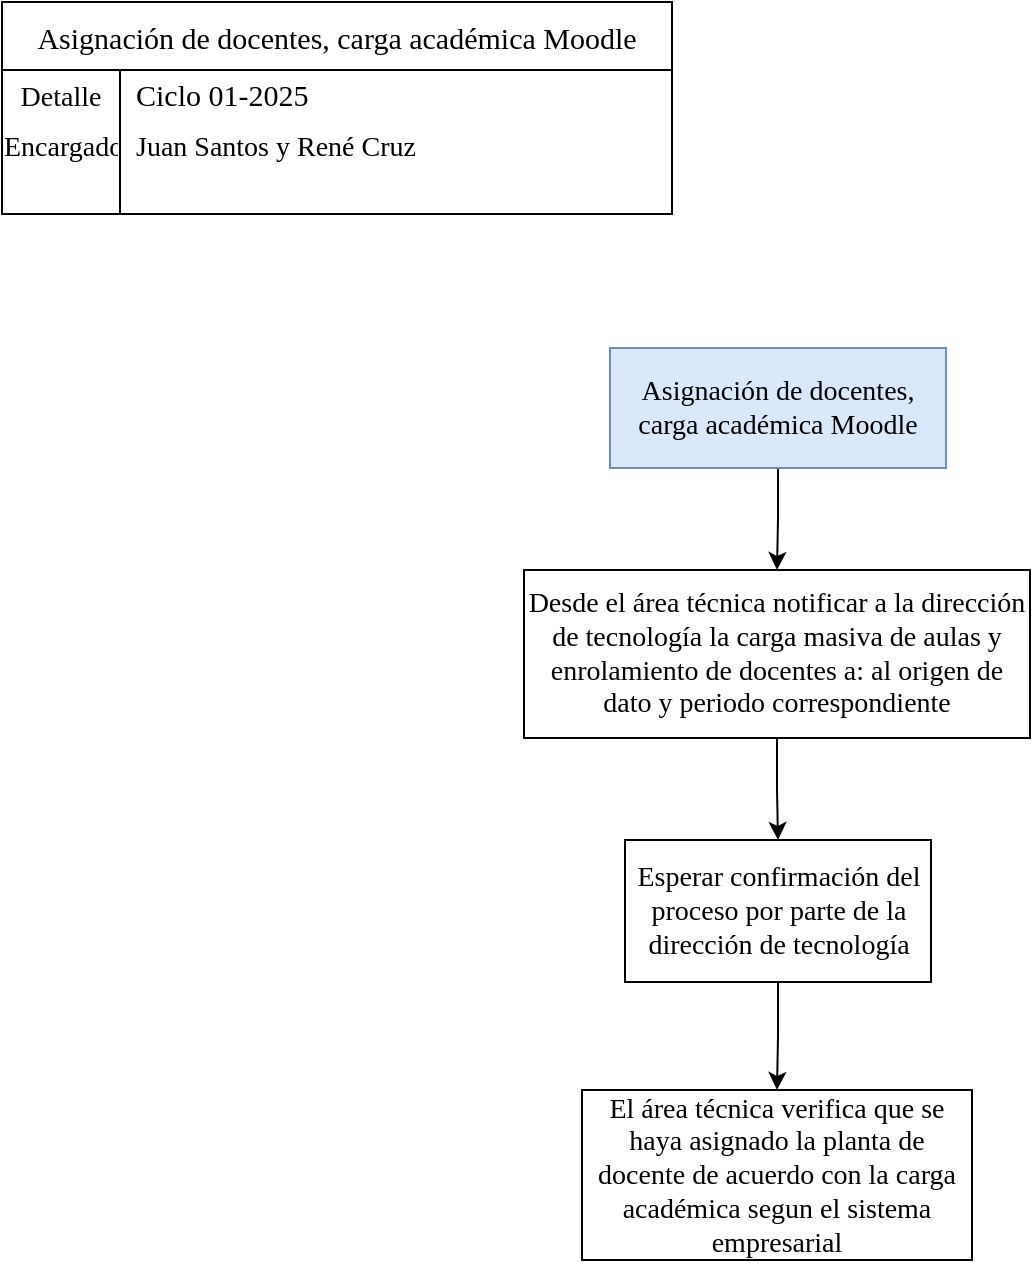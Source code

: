 <mxfile version="28.0.6">
  <diagram name="Página-1" id="ciTs093ULn58buCylY2P">
    <mxGraphModel dx="1426" dy="841" grid="0" gridSize="10" guides="1" tooltips="1" connect="1" arrows="1" fold="1" page="1" pageScale="1" pageWidth="827" pageHeight="1169" math="0" shadow="0">
      <root>
        <mxCell id="0" />
        <mxCell id="1" parent="0" />
        <mxCell id="e2N3fmrhho6OLE5eUUJh-1" value="Asignación de docentes, carga académica Moodle" style="shape=table;startSize=34;container=1;collapsible=0;childLayout=tableLayout;fixedRows=1;rowLines=0;fontStyle=0;fontSize=15;fontFamily=Times New Roman;" parent="1" vertex="1">
          <mxGeometry x="26" y="25" width="335" height="106" as="geometry" />
        </mxCell>
        <mxCell id="e2N3fmrhho6OLE5eUUJh-2" value="" style="shape=tableRow;horizontal=0;startSize=0;swimlaneHead=0;swimlaneBody=0;top=0;left=0;bottom=0;right=0;collapsible=0;dropTarget=0;fillColor=none;points=[[0,0.5],[1,0.5]];portConstraint=eastwest;strokeColor=inherit;fontSize=16;fontFamily=Times New Roman;" parent="e2N3fmrhho6OLE5eUUJh-1" vertex="1">
          <mxGeometry y="34" width="335" height="22" as="geometry" />
        </mxCell>
        <mxCell id="e2N3fmrhho6OLE5eUUJh-3" value="&lt;font style=&quot;font-size: 14px;&quot;&gt;Detalle&lt;/font&gt;&lt;div&gt;&lt;br&gt;&lt;/div&gt;" style="shape=partialRectangle;html=1;whiteSpace=wrap;connectable=0;fillColor=none;top=0;left=0;bottom=0;right=0;overflow=hidden;pointerEvents=1;strokeColor=inherit;fontSize=16;fontFamily=Times New Roman;" parent="e2N3fmrhho6OLE5eUUJh-2" vertex="1">
          <mxGeometry width="59" height="22" as="geometry">
            <mxRectangle width="59" height="22" as="alternateBounds" />
          </mxGeometry>
        </mxCell>
        <mxCell id="e2N3fmrhho6OLE5eUUJh-4" value="&lt;font style=&quot;font-size: 15px;&quot;&gt;Ciclo 01-2025&lt;/font&gt;" style="shape=partialRectangle;html=1;whiteSpace=wrap;connectable=0;fillColor=none;top=0;left=0;bottom=0;right=0;align=left;spacingLeft=6;overflow=hidden;strokeColor=inherit;fontSize=16;fontFamily=Times New Roman;" parent="e2N3fmrhho6OLE5eUUJh-2" vertex="1">
          <mxGeometry x="59" width="276" height="22" as="geometry">
            <mxRectangle width="276" height="22" as="alternateBounds" />
          </mxGeometry>
        </mxCell>
        <mxCell id="e2N3fmrhho6OLE5eUUJh-5" value="" style="shape=tableRow;horizontal=0;startSize=0;swimlaneHead=0;swimlaneBody=0;top=0;left=0;bottom=0;right=0;collapsible=0;dropTarget=0;fillColor=none;points=[[0,0.5],[1,0.5]];portConstraint=eastwest;strokeColor=inherit;fontSize=16;fontFamily=Times New Roman;" parent="e2N3fmrhho6OLE5eUUJh-1" vertex="1">
          <mxGeometry y="56" width="335" height="30" as="geometry" />
        </mxCell>
        <mxCell id="e2N3fmrhho6OLE5eUUJh-6" value="&lt;font style=&quot;font-size: 14px;&quot;&gt;Encargado&lt;/font&gt;" style="shape=partialRectangle;html=1;whiteSpace=wrap;connectable=0;fillColor=none;top=0;left=0;bottom=0;right=0;overflow=hidden;strokeColor=inherit;fontSize=16;fontFamily=Times New Roman;" parent="e2N3fmrhho6OLE5eUUJh-5" vertex="1">
          <mxGeometry width="59" height="30" as="geometry">
            <mxRectangle width="59" height="30" as="alternateBounds" />
          </mxGeometry>
        </mxCell>
        <mxCell id="e2N3fmrhho6OLE5eUUJh-7" value="&lt;span style=&quot;font-size: 14px;&quot;&gt;Juan Santos y René Cruz&lt;/span&gt;" style="shape=partialRectangle;html=1;whiteSpace=wrap;connectable=0;fillColor=none;top=0;left=0;bottom=0;right=0;align=left;spacingLeft=6;overflow=hidden;strokeColor=inherit;fontSize=16;fontFamily=Times New Roman;" parent="e2N3fmrhho6OLE5eUUJh-5" vertex="1">
          <mxGeometry x="59" width="276" height="30" as="geometry">
            <mxRectangle width="276" height="30" as="alternateBounds" />
          </mxGeometry>
        </mxCell>
        <mxCell id="e2N3fmrhho6OLE5eUUJh-8" value="" style="shape=tableRow;horizontal=0;startSize=0;swimlaneHead=0;swimlaneBody=0;top=0;left=0;bottom=0;right=0;collapsible=0;dropTarget=0;fillColor=none;points=[[0,0.5],[1,0.5]];portConstraint=eastwest;strokeColor=inherit;fontSize=16;fontFamily=Times New Roman;" parent="e2N3fmrhho6OLE5eUUJh-1" vertex="1">
          <mxGeometry y="86" width="335" height="20" as="geometry" />
        </mxCell>
        <mxCell id="e2N3fmrhho6OLE5eUUJh-9" value="" style="shape=partialRectangle;html=1;whiteSpace=wrap;connectable=0;fillColor=none;top=0;left=0;bottom=0;right=0;overflow=hidden;strokeColor=inherit;fontSize=16;fontFamily=Times New Roman;" parent="e2N3fmrhho6OLE5eUUJh-8" vertex="1">
          <mxGeometry width="59" height="20" as="geometry">
            <mxRectangle width="59" height="20" as="alternateBounds" />
          </mxGeometry>
        </mxCell>
        <mxCell id="e2N3fmrhho6OLE5eUUJh-10" value="" style="shape=partialRectangle;html=1;whiteSpace=wrap;connectable=0;fillColor=none;top=0;left=0;bottom=0;right=0;align=left;spacingLeft=6;overflow=hidden;strokeColor=inherit;fontSize=16;fontFamily=Times New Roman;" parent="e2N3fmrhho6OLE5eUUJh-8" vertex="1">
          <mxGeometry x="59" width="276" height="20" as="geometry">
            <mxRectangle width="276" height="20" as="alternateBounds" />
          </mxGeometry>
        </mxCell>
        <mxCell id="e2N3fmrhho6OLE5eUUJh-11" value="" style="edgeStyle=orthogonalEdgeStyle;rounded=0;orthogonalLoop=1;jettySize=auto;html=1;" parent="1" source="e2N3fmrhho6OLE5eUUJh-12" target="e2N3fmrhho6OLE5eUUJh-14" edge="1">
          <mxGeometry relative="1" as="geometry" />
        </mxCell>
        <mxCell id="e2N3fmrhho6OLE5eUUJh-12" value="&lt;font style=&quot;font-size: 14px;&quot;&gt;Asignación de docentes, carga académica Moodle&lt;/font&gt;" style="rounded=0;whiteSpace=wrap;html=1;fillColor=#dae8fc;strokeColor=#6c8ebf;fontFamily=Times New Roman;" parent="1" vertex="1">
          <mxGeometry x="330" y="198" width="168" height="60" as="geometry" />
        </mxCell>
        <mxCell id="e2N3fmrhho6OLE5eUUJh-13" value="" style="edgeStyle=orthogonalEdgeStyle;rounded=0;orthogonalLoop=1;jettySize=auto;html=1;" parent="1" source="e2N3fmrhho6OLE5eUUJh-14" target="e2N3fmrhho6OLE5eUUJh-16" edge="1">
          <mxGeometry relative="1" as="geometry" />
        </mxCell>
        <mxCell id="e2N3fmrhho6OLE5eUUJh-14" value="&lt;font style=&quot;font-size: 14px;&quot;&gt;Desde el área técnica notificar a la dirección de tecnología la carga masiva de aulas y enrolamiento de docentes a: al origen de dato y periodo correspondiente&lt;/font&gt;" style="whiteSpace=wrap;html=1;fontFamily=Times New Roman;rounded=0;" parent="1" vertex="1">
          <mxGeometry x="287" y="309" width="253" height="84" as="geometry" />
        </mxCell>
        <mxCell id="e2N3fmrhho6OLE5eUUJh-15" value="" style="edgeStyle=orthogonalEdgeStyle;rounded=0;orthogonalLoop=1;jettySize=auto;html=1;" parent="1" source="e2N3fmrhho6OLE5eUUJh-16" target="e2N3fmrhho6OLE5eUUJh-17" edge="1">
          <mxGeometry relative="1" as="geometry" />
        </mxCell>
        <mxCell id="e2N3fmrhho6OLE5eUUJh-16" value="&lt;font style=&quot;font-size: 14px;&quot;&gt;Esperar confirmación del proceso por parte de la dirección de tecnología&lt;/font&gt;" style="whiteSpace=wrap;html=1;fontFamily=Times New Roman;rounded=0;" parent="1" vertex="1">
          <mxGeometry x="337.5" y="444" width="153" height="71" as="geometry" />
        </mxCell>
        <mxCell id="e2N3fmrhho6OLE5eUUJh-17" value="&lt;font style=&quot;font-size: 14px;&quot;&gt;El área técnica verifica que se haya asignado la planta de docente de acuerdo con la carga académica segun el sistema empresarial&lt;/font&gt;" style="whiteSpace=wrap;html=1;fontFamily=Times New Roman;rounded=0;" parent="1" vertex="1">
          <mxGeometry x="316" y="569" width="195" height="85" as="geometry" />
        </mxCell>
      </root>
    </mxGraphModel>
  </diagram>
</mxfile>
